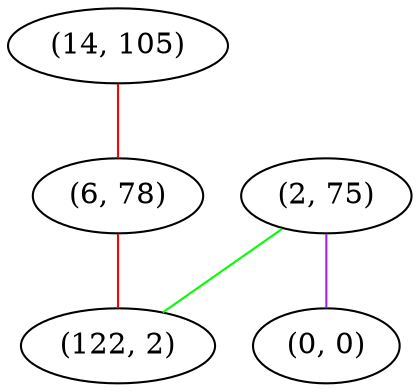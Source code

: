graph "" {
"(14, 105)";
"(6, 78)";
"(2, 75)";
"(0, 0)";
"(122, 2)";
"(14, 105)" -- "(6, 78)"  [color=red, key=0, weight=1];
"(6, 78)" -- "(122, 2)"  [color=red, key=0, weight=1];
"(2, 75)" -- "(0, 0)"  [color=purple, key=0, weight=4];
"(2, 75)" -- "(122, 2)"  [color=green, key=0, weight=2];
}
